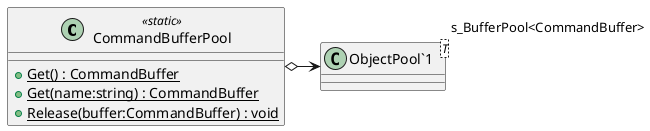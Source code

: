 @startuml
class CommandBufferPool <<static>> {
    + {static} Get() : CommandBuffer
    + {static} Get(name:string) : CommandBuffer
    + {static} Release(buffer:CommandBuffer) : void
}
class "ObjectPool`1"<T> {
}
CommandBufferPool o-> "s_BufferPool<CommandBuffer>" "ObjectPool`1"
@enduml
